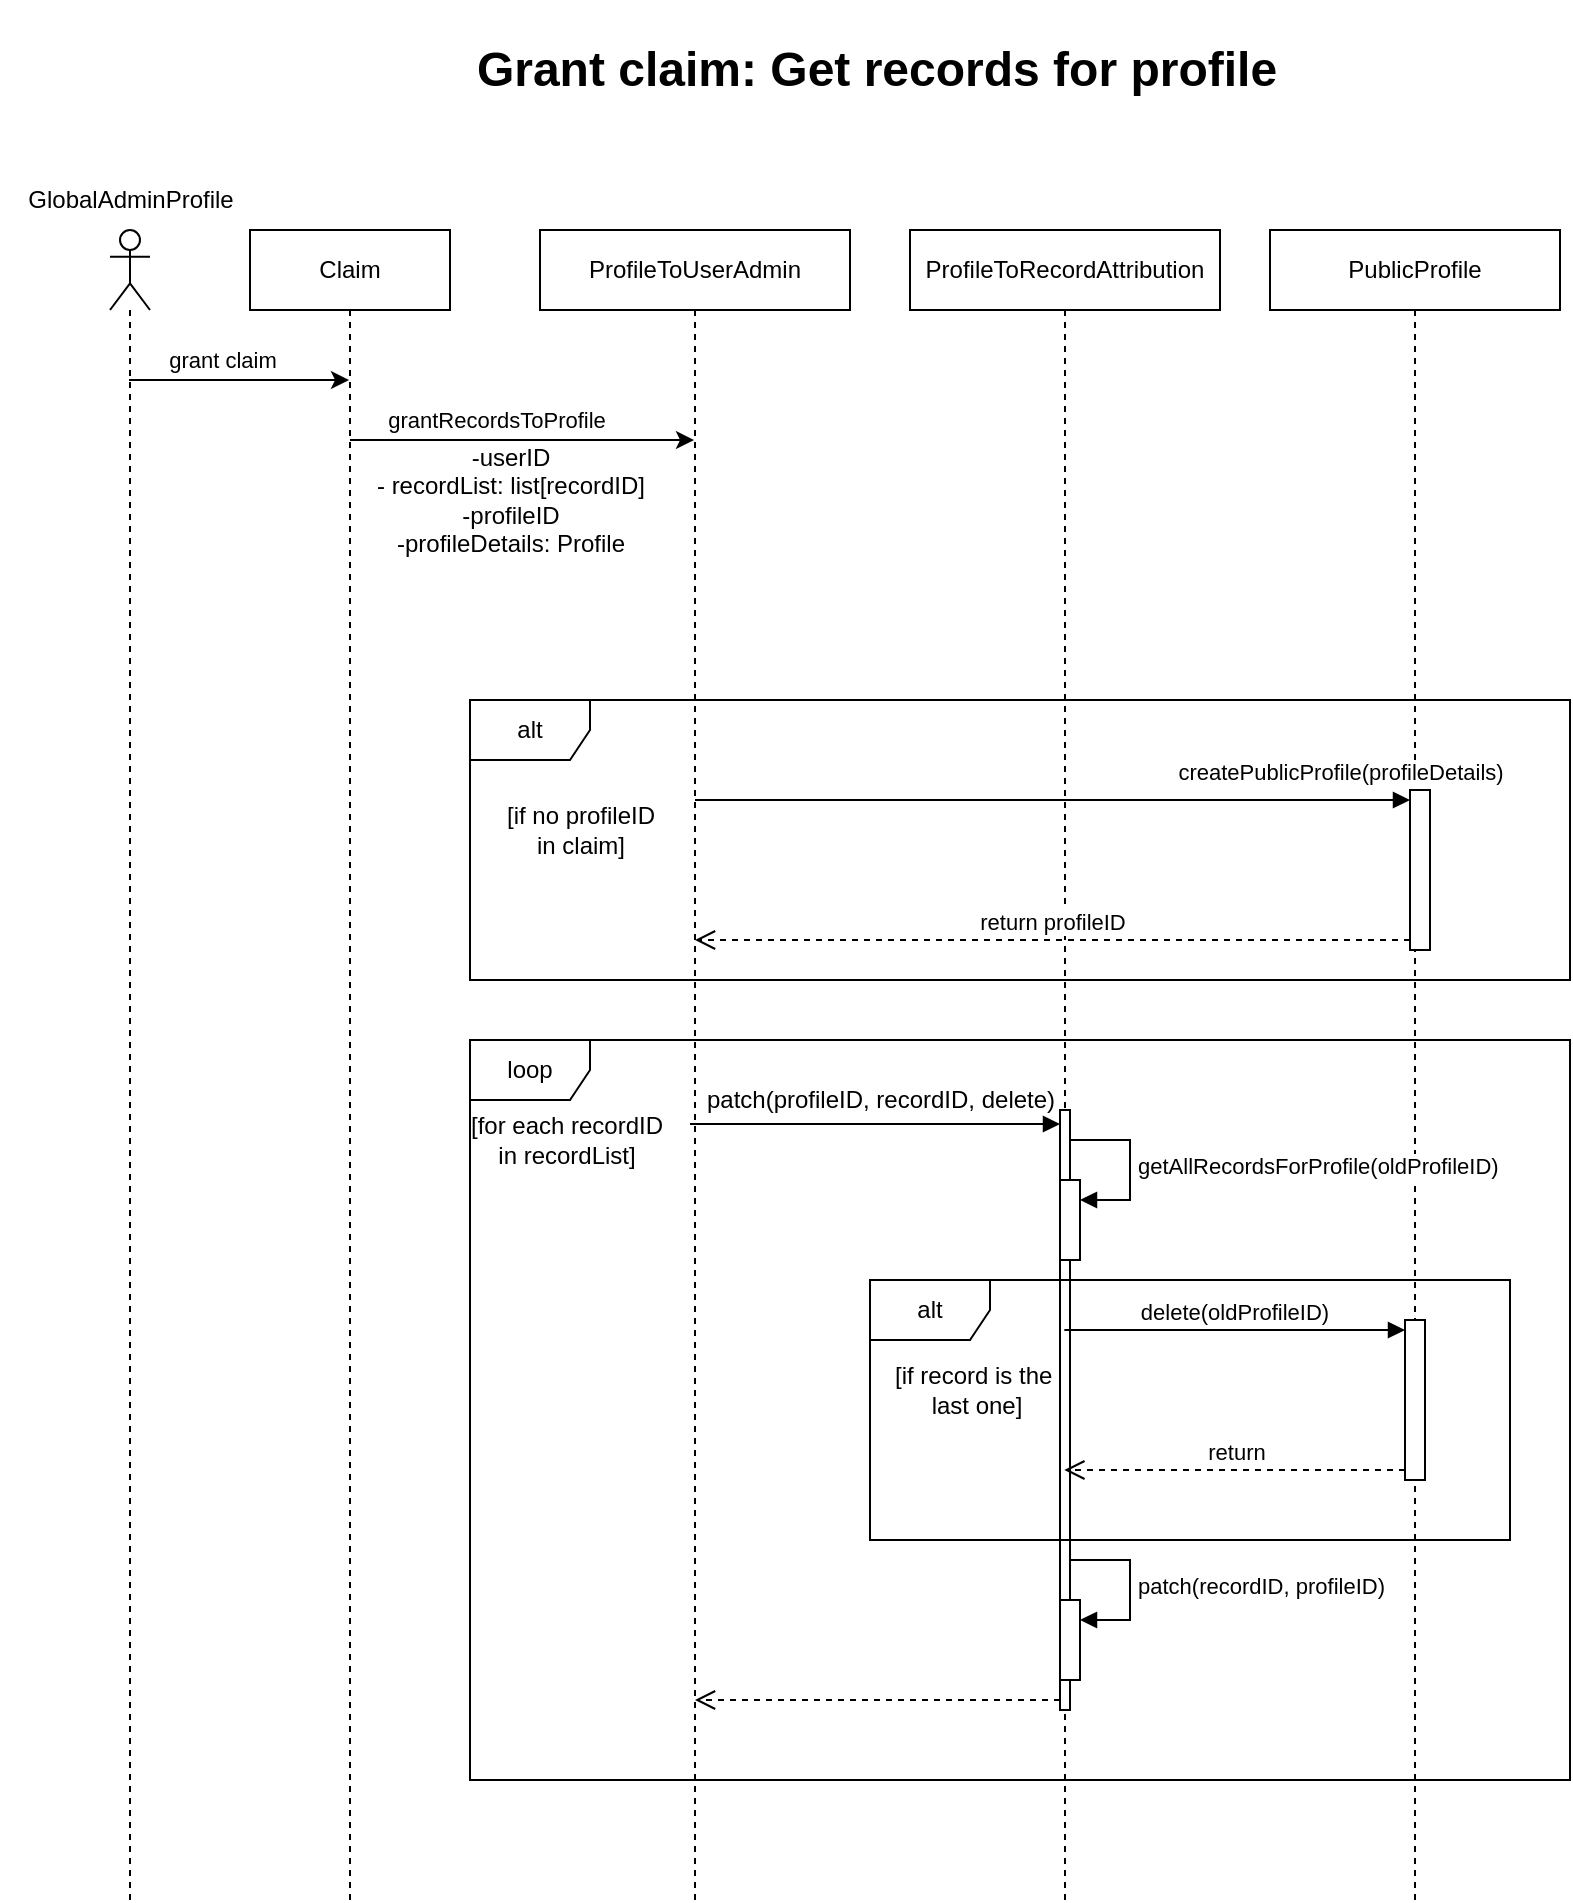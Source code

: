 <mxfile version="22.1.7" type="device">
  <diagram name="Page-1" id="3NZP-CWDgKf4xzH1paXa">
    <mxGraphModel dx="1500" dy="946" grid="1" gridSize="10" guides="1" tooltips="1" connect="1" arrows="1" fold="1" page="1" pageScale="1" pageWidth="1100" pageHeight="850" math="0" shadow="0">
      <root>
        <mxCell id="0" />
        <mxCell id="1" parent="0" />
        <mxCell id="OBixX9FioB8ukmCa500w-1" value="&lt;h1&gt;Grant claim: Get records for profile&lt;/h1&gt;" style="text;html=1;align=center;verticalAlign=middle;resizable=0;points=[];autosize=1;strokeColor=none;fillColor=none;" parent="1" vertex="1">
          <mxGeometry x="272.5" y="10" width="420" height="70" as="geometry" />
        </mxCell>
        <mxCell id="OBixX9FioB8ukmCa500w-2" value="" style="shape=umlLifeline;perimeter=lifelinePerimeter;whiteSpace=wrap;html=1;container=1;dropTarget=0;collapsible=0;recursiveResize=0;outlineConnect=0;portConstraint=eastwest;newEdgeStyle={&quot;curved&quot;:0,&quot;rounded&quot;:0};participant=umlActor;" parent="1" vertex="1">
          <mxGeometry x="100" y="125" width="20" height="835" as="geometry" />
        </mxCell>
        <mxCell id="OBixX9FioB8ukmCa500w-3" value="Claim" style="shape=umlLifeline;perimeter=lifelinePerimeter;whiteSpace=wrap;html=1;container=1;dropTarget=0;collapsible=0;recursiveResize=0;outlineConnect=0;portConstraint=eastwest;newEdgeStyle={&quot;curved&quot;:0,&quot;rounded&quot;:0};" parent="1" vertex="1">
          <mxGeometry x="170" y="125" width="100" height="835" as="geometry" />
        </mxCell>
        <mxCell id="OBixX9FioB8ukmCa500w-4" value="ProfileToUserAdmin" style="shape=umlLifeline;perimeter=lifelinePerimeter;whiteSpace=wrap;html=1;container=1;dropTarget=0;collapsible=0;recursiveResize=0;outlineConnect=0;portConstraint=eastwest;newEdgeStyle={&quot;curved&quot;:0,&quot;rounded&quot;:0};" parent="1" vertex="1">
          <mxGeometry x="315" y="125" width="155" height="835" as="geometry" />
        </mxCell>
        <mxCell id="OBixX9FioB8ukmCa500w-5" value="ProfileToRecordAttribution" style="shape=umlLifeline;perimeter=lifelinePerimeter;whiteSpace=wrap;html=1;container=1;dropTarget=0;collapsible=0;recursiveResize=0;outlineConnect=0;portConstraint=eastwest;newEdgeStyle={&quot;curved&quot;:0,&quot;rounded&quot;:0};" parent="1" vertex="1">
          <mxGeometry x="500" y="125" width="155" height="835" as="geometry" />
        </mxCell>
        <mxCell id="OBixX9FioB8ukmCa500w-31" value="" style="html=1;points=[[0,0,0,0,5],[0,1,0,0,-5],[1,0,0,0,5],[1,1,0,0,-5]];perimeter=orthogonalPerimeter;outlineConnect=0;targetShapes=umlLifeline;portConstraint=eastwest;newEdgeStyle={&quot;curved&quot;:0,&quot;rounded&quot;:0};" parent="OBixX9FioB8ukmCa500w-5" vertex="1">
          <mxGeometry x="75" y="440" width="5" height="300" as="geometry" />
        </mxCell>
        <mxCell id="OBixX9FioB8ukmCa500w-6" value="PublicProfile" style="shape=umlLifeline;perimeter=lifelinePerimeter;whiteSpace=wrap;html=1;container=1;dropTarget=0;collapsible=0;recursiveResize=0;outlineConnect=0;portConstraint=eastwest;newEdgeStyle={&quot;curved&quot;:0,&quot;rounded&quot;:0};" parent="1" vertex="1">
          <mxGeometry x="680" y="125" width="145" height="835" as="geometry" />
        </mxCell>
        <mxCell id="OBixX9FioB8ukmCa500w-7" value="" style="endArrow=classic;html=1;rounded=0;" parent="1" edge="1">
          <mxGeometry width="50" height="50" relative="1" as="geometry">
            <mxPoint x="109.5" y="200" as="sourcePoint" />
            <mxPoint x="219.5" y="200" as="targetPoint" />
          </mxGeometry>
        </mxCell>
        <mxCell id="OBixX9FioB8ukmCa500w-11" value="grant claim" style="edgeLabel;html=1;align=center;verticalAlign=middle;resizable=0;points=[];" parent="OBixX9FioB8ukmCa500w-7" vertex="1" connectable="0">
          <mxGeometry x="-0.154" y="-1" relative="1" as="geometry">
            <mxPoint y="-11" as="offset" />
          </mxGeometry>
        </mxCell>
        <mxCell id="OBixX9FioB8ukmCa500w-12" value="GlobalAdminProfile" style="text;html=1;align=center;verticalAlign=middle;resizable=0;points=[];autosize=1;strokeColor=none;fillColor=none;" parent="1" vertex="1">
          <mxGeometry x="45" y="95" width="130" height="30" as="geometry" />
        </mxCell>
        <mxCell id="OBixX9FioB8ukmCa500w-13" value="" style="endArrow=classic;html=1;rounded=0;" parent="1" edge="1">
          <mxGeometry width="50" height="50" relative="1" as="geometry">
            <mxPoint x="220" y="230" as="sourcePoint" />
            <mxPoint x="392" y="230" as="targetPoint" />
          </mxGeometry>
        </mxCell>
        <mxCell id="OBixX9FioB8ukmCa500w-14" value="grantRecordsToProfile" style="edgeLabel;html=1;align=center;verticalAlign=middle;resizable=0;points=[];" parent="OBixX9FioB8ukmCa500w-13" vertex="1" connectable="0">
          <mxGeometry x="-0.154" y="-1" relative="1" as="geometry">
            <mxPoint y="-11" as="offset" />
          </mxGeometry>
        </mxCell>
        <mxCell id="OBixX9FioB8ukmCa500w-15" value="&lt;div&gt;-userID&lt;/div&gt;&lt;div&gt;- recordList: list[recordID]&lt;br&gt;&lt;/div&gt;-profileID&lt;br&gt;-profileDetails: Profile" style="text;html=1;align=center;verticalAlign=middle;resizable=0;points=[];autosize=1;strokeColor=none;fillColor=none;" parent="1" vertex="1">
          <mxGeometry x="225" y="225" width="150" height="70" as="geometry" />
        </mxCell>
        <mxCell id="OBixX9FioB8ukmCa500w-42" value="alt" style="shape=umlFrame;whiteSpace=wrap;html=1;pointerEvents=0;" parent="1" vertex="1">
          <mxGeometry x="480" y="650" width="320" height="130" as="geometry" />
        </mxCell>
        <mxCell id="OBixX9FioB8ukmCa500w-40" value="delete(oldProfileID)" style="html=1;verticalAlign=bottom;endArrow=block;curved=0;rounded=0;entryX=0;entryY=0;entryDx=0;entryDy=5;" parent="1" target="OBixX9FioB8ukmCa500w-39" edge="1">
          <mxGeometry relative="1" as="geometry">
            <mxPoint x="577.167" y="675" as="sourcePoint" />
          </mxGeometry>
        </mxCell>
        <mxCell id="OBixX9FioB8ukmCa500w-41" value="return" style="html=1;verticalAlign=bottom;endArrow=open;dashed=1;endSize=8;curved=0;rounded=0;exitX=0;exitY=1;exitDx=0;exitDy=-5;" parent="1" source="OBixX9FioB8ukmCa500w-39" edge="1">
          <mxGeometry relative="1" as="geometry">
            <mxPoint x="577.167" y="745" as="targetPoint" />
          </mxGeometry>
        </mxCell>
        <mxCell id="OBixX9FioB8ukmCa500w-39" value="" style="html=1;points=[[0,0,0,0,5],[0,1,0,0,-5],[1,0,0,0,5],[1,1,0,0,-5]];perimeter=orthogonalPerimeter;outlineConnect=0;targetShapes=umlLifeline;portConstraint=eastwest;newEdgeStyle={&quot;curved&quot;:0,&quot;rounded&quot;:0};" parent="1" vertex="1">
          <mxGeometry x="747.5" y="670" width="10" height="80" as="geometry" />
        </mxCell>
        <mxCell id="OBixX9FioB8ukmCa500w-43" value="&lt;div&gt;[if record is the&amp;nbsp;&lt;/div&gt;&lt;div&gt;last one]&lt;/div&gt;" style="text;html=1;align=center;verticalAlign=middle;resizable=0;points=[];autosize=1;strokeColor=none;fillColor=none;" parent="1" vertex="1">
          <mxGeometry x="482.5" y="685" width="100" height="40" as="geometry" />
        </mxCell>
        <mxCell id="OBixX9FioB8ukmCa500w-18" value="alt" style="shape=umlFrame;whiteSpace=wrap;html=1;pointerEvents=0;" parent="1" vertex="1">
          <mxGeometry x="280" y="360" width="550" height="140" as="geometry" />
        </mxCell>
        <mxCell id="OBixX9FioB8ukmCa500w-8" value="" style="html=1;points=[[0,0,0,0,5],[0,1,0,0,-5],[1,0,0,0,5],[1,1,0,0,-5]];perimeter=orthogonalPerimeter;outlineConnect=0;targetShapes=umlLifeline;portConstraint=eastwest;newEdgeStyle={&quot;curved&quot;:0,&quot;rounded&quot;:0};" parent="1" vertex="1">
          <mxGeometry x="750" y="405" width="10" height="80" as="geometry" />
        </mxCell>
        <mxCell id="OBixX9FioB8ukmCa500w-21" value="[if no profileID&lt;br&gt;in claim]" style="text;html=1;align=center;verticalAlign=middle;resizable=0;points=[];autosize=1;strokeColor=none;fillColor=none;" parent="1" vertex="1">
          <mxGeometry x="290" y="405" width="90" height="40" as="geometry" />
        </mxCell>
        <mxCell id="OBixX9FioB8ukmCa500w-51" value="loop" style="shape=umlFrame;whiteSpace=wrap;html=1;pointerEvents=0;" parent="1" vertex="1">
          <mxGeometry x="280" y="530" width="550" height="370" as="geometry" />
        </mxCell>
        <mxCell id="OBixX9FioB8ukmCa500w-52" value="&lt;div&gt;[for each recordID&lt;/div&gt;&lt;div&gt;in recordList]&lt;/div&gt;" style="text;html=1;align=center;verticalAlign=middle;resizable=0;points=[];autosize=1;strokeColor=none;fillColor=none;" parent="1" vertex="1">
          <mxGeometry x="267.5" y="560" width="120" height="40" as="geometry" />
        </mxCell>
        <mxCell id="OBixX9FioB8ukmCa500w-53" value="patch(profileID, recordID, delete)" style="text;html=1;align=center;verticalAlign=middle;resizable=0;points=[];autosize=1;strokeColor=none;fillColor=none;" parent="1" vertex="1">
          <mxGeometry x="390" y="545" width="190" height="30" as="geometry" />
        </mxCell>
        <mxCell id="OBixX9FioB8ukmCa500w-32" value="" style="html=1;verticalAlign=bottom;endArrow=block;curved=0;rounded=0;entryX=0;entryY=0;entryDx=0;entryDy=5;" parent="1" edge="1">
          <mxGeometry x="0.263" y="5" relative="1" as="geometry">
            <mxPoint x="390" y="572" as="sourcePoint" />
            <mxPoint x="575" y="572" as="targetPoint" />
            <mxPoint as="offset" />
          </mxGeometry>
        </mxCell>
        <mxCell id="OBixX9FioB8ukmCa500w-9" value="createPublicProfile(profileDetails)" style="html=1;verticalAlign=bottom;endArrow=block;curved=0;rounded=0;entryX=0;entryY=0;entryDx=0;entryDy=5;" parent="1" target="OBixX9FioB8ukmCa500w-8" edge="1" source="OBixX9FioB8ukmCa500w-4">
          <mxGeometry x="0.8" y="5" relative="1" as="geometry">
            <mxPoint x="410" y="410" as="sourcePoint" />
            <mxPoint as="offset" />
          </mxGeometry>
        </mxCell>
        <mxCell id="OBixX9FioB8ukmCa500w-10" value="return profileID" style="html=1;verticalAlign=bottom;endArrow=open;dashed=1;endSize=8;curved=0;rounded=0;exitX=0;exitY=1;exitDx=0;exitDy=-5;" parent="1" source="OBixX9FioB8ukmCa500w-8" edge="1" target="OBixX9FioB8ukmCa500w-4">
          <mxGeometry relative="1" as="geometry">
            <mxPoint x="400" y="480" as="targetPoint" />
          </mxGeometry>
        </mxCell>
        <mxCell id="OBixX9FioB8ukmCa500w-33" value="" style="html=1;verticalAlign=bottom;endArrow=open;dashed=1;endSize=8;curved=0;rounded=0;exitX=0;exitY=1;exitDx=0;exitDy=-5;exitPerimeter=0;" parent="1" source="OBixX9FioB8ukmCa500w-31" edge="1" target="OBixX9FioB8ukmCa500w-4">
          <mxGeometry x="-0.105" y="-5" relative="1" as="geometry">
            <mxPoint x="390" y="678" as="targetPoint" />
            <mxPoint x="570" y="678" as="sourcePoint" />
            <mxPoint as="offset" />
          </mxGeometry>
        </mxCell>
        <mxCell id="pK1J0-vozsTdUuLyJ1UB-4" value="" style="html=1;points=[[0,0,0,0,5],[0,1,0,0,-5],[1,0,0,0,5],[1,1,0,0,-5]];perimeter=orthogonalPerimeter;outlineConnect=0;targetShapes=umlLifeline;portConstraint=eastwest;newEdgeStyle={&quot;curved&quot;:0,&quot;rounded&quot;:0};" vertex="1" parent="1">
          <mxGeometry x="575" y="600" width="10" height="40" as="geometry" />
        </mxCell>
        <mxCell id="pK1J0-vozsTdUuLyJ1UB-5" value="getAllRecordsForProfile(oldProfileID)" style="html=1;align=left;spacingLeft=2;endArrow=block;rounded=0;edgeStyle=orthogonalEdgeStyle;curved=0;rounded=0;" edge="1" target="pK1J0-vozsTdUuLyJ1UB-4" parent="1">
          <mxGeometry relative="1" as="geometry">
            <mxPoint x="580" y="580" as="sourcePoint" />
            <Array as="points">
              <mxPoint x="610" y="610" />
            </Array>
          </mxGeometry>
        </mxCell>
        <mxCell id="pK1J0-vozsTdUuLyJ1UB-6" value="" style="html=1;points=[[0,0,0,0,5],[0,1,0,0,-5],[1,0,0,0,5],[1,1,0,0,-5]];perimeter=orthogonalPerimeter;outlineConnect=0;targetShapes=umlLifeline;portConstraint=eastwest;newEdgeStyle={&quot;curved&quot;:0,&quot;rounded&quot;:0};" vertex="1" parent="1">
          <mxGeometry x="575" y="810" width="10" height="40" as="geometry" />
        </mxCell>
        <mxCell id="pK1J0-vozsTdUuLyJ1UB-7" value="patch(recordID, profileID)" style="html=1;align=left;spacingLeft=2;endArrow=block;rounded=0;edgeStyle=orthogonalEdgeStyle;curved=0;rounded=0;" edge="1" target="pK1J0-vozsTdUuLyJ1UB-6" parent="1">
          <mxGeometry relative="1" as="geometry">
            <mxPoint x="580" y="790" as="sourcePoint" />
            <Array as="points">
              <mxPoint x="610" y="820" />
            </Array>
          </mxGeometry>
        </mxCell>
      </root>
    </mxGraphModel>
  </diagram>
</mxfile>
